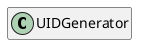 @startuml
set namespaceSeparator \\
hide members
hide << alias >> circle

class UIDGenerator
@enduml
